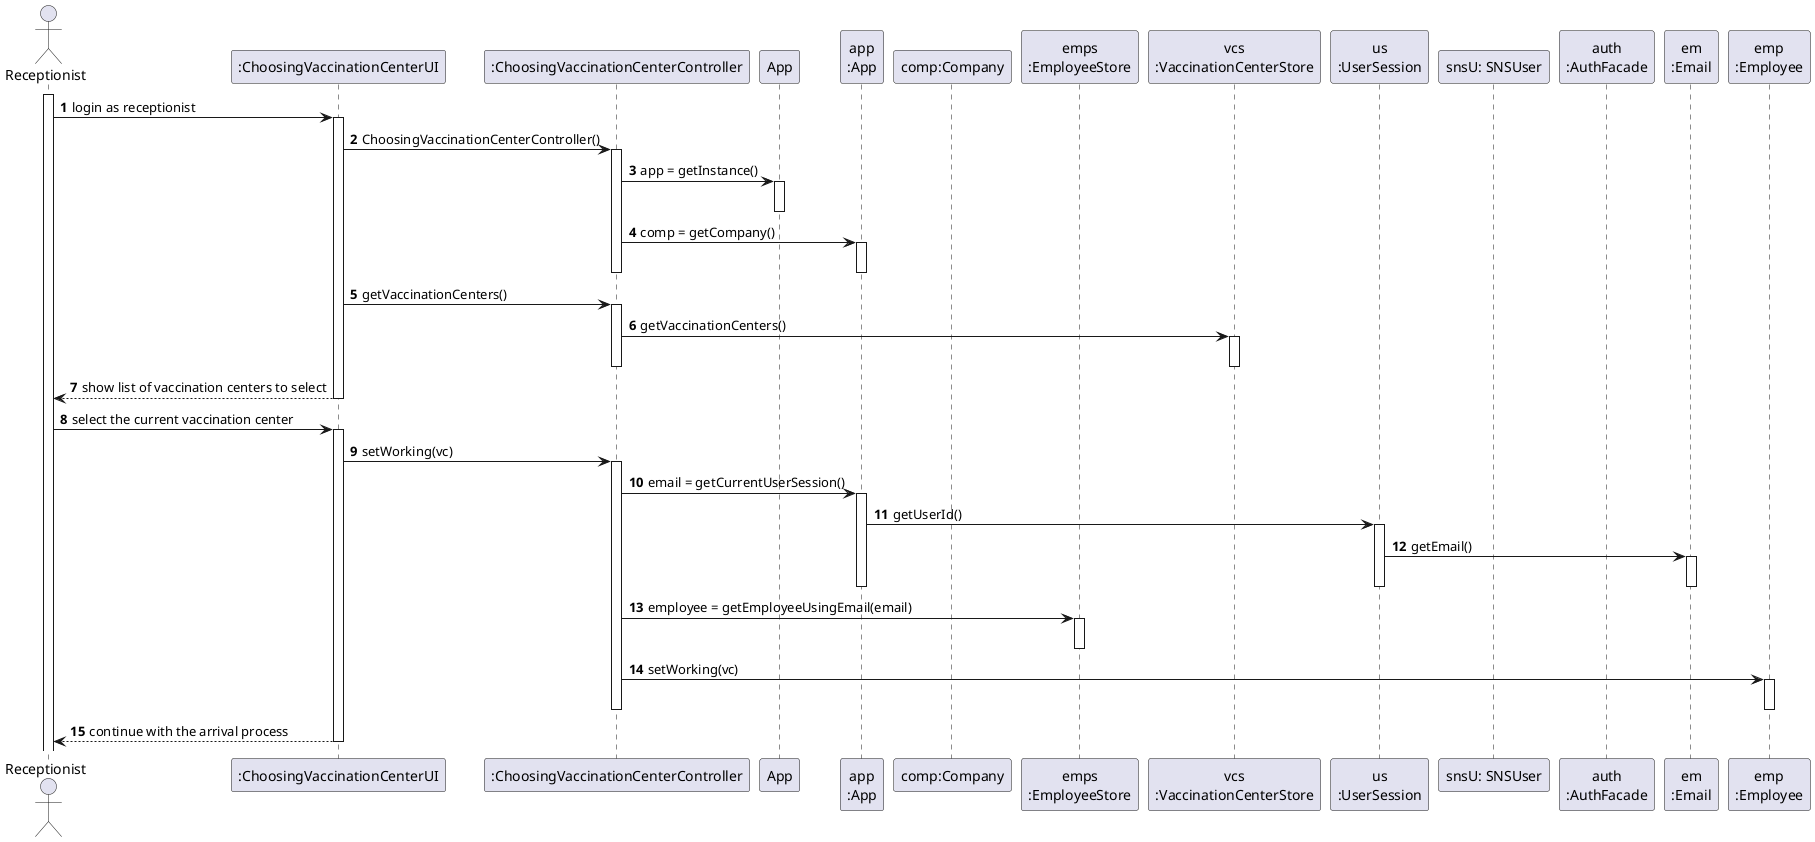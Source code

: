 @startuml
@startuml
autonumber
actor "Receptionist" as RCP


participant ":ChoosingVaccinationCenterUI" as UI
participant ":ChoosingVaccinationCenterController" as CTRL
participant "App" as APP
participant "app\n:App" as App
participant "comp:Company" as COMP
participant "emps\n:EmployeeStore" as EMPS
participant "vcs\n:VaccinationCenterStore" as VCS
participant "us\n:UserSession" as US
participant "snsU: SNSUser" as snsU
participant "auth\n:AuthFacade" as AF
participant "em\n:Email" as EM
participant "emp\n:Employee" as EMP



activate RCP
RCP ->  UI :  login as receptionist
activate UI
UI -> CTRL : ChoosingVaccinationCenterController()
activate CTRL
CTRL -> APP : app = getInstance()
activate APP
deactivate APP
CTRL -> App : comp = getCompany()
activate App
deactivate App
deactivate CTRL


UI->CTRL : getVaccinationCenters()
activate CTRL
CTRL -> VCS : getVaccinationCenters()
activate VCS
deactivate VCS
deactivate CTRL




UI --> RCP : show list of vaccination centers to select
deactivate UI
RCP ->  UI :  select the current vaccination center
activate UI
UI->CTRL : setWorking(vc)
activate CTRL
CTRL -> App : email = getCurrentUserSession()
activate App
App -> US : getUserId()
activate US
US-> EM : getEmail()
activate EM
deactivate EM
deactivate US
deactivate App
CTRL->EMPS : employee = getEmployeeUsingEmail(email)
activate EMPS
deactivate EMPS
CTRL->EMP : setWorking(vc)
activate EMP
deactivate EMP
deactivate CTRL
UI --> RCP : continue with the arrival process
deactivate UI




@enduml